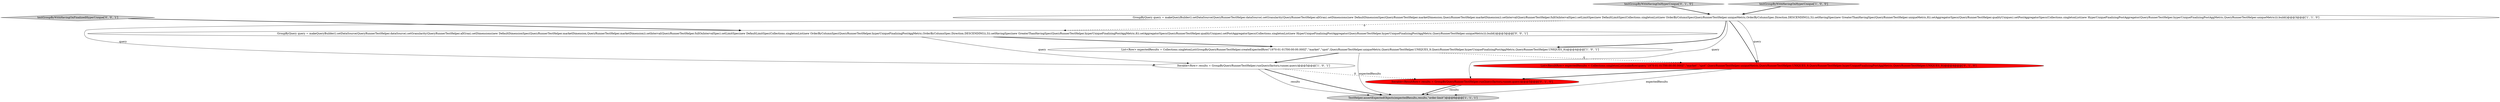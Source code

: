 digraph {
2 [style = filled, label = "List<Row> expectedResults = Collections.singletonList(GroupByQueryRunnerTestHelper.createExpectedRow(\"1970-01-01T00:00:00.000Z\",\"market\",\"spot\",QueryRunnerTestHelper.uniqueMetric,QueryRunnerTestHelper.UNIQUES_9,QueryRunnerTestHelper.hyperUniqueFinalizingPostAggMetric,QueryRunnerTestHelper.UNIQUES_9))@@@4@@@['1', '0', '1']", fillcolor = white, shape = ellipse image = "AAA0AAABBB1BBB"];
9 [style = filled, label = "testGroupByWithHavingOnFinalizedHyperUnique['0', '0', '1']", fillcolor = lightgray, shape = diamond image = "AAA0AAABBB3BBB"];
1 [style = filled, label = "GroupByQuery query = makeQueryBuilder().setDataSource(QueryRunnerTestHelper.dataSource).setGranularity(QueryRunnerTestHelper.allGran).setDimensions(new DefaultDimensionSpec(QueryRunnerTestHelper.marketDimension,QueryRunnerTestHelper.marketDimension)).setInterval(QueryRunnerTestHelper.fullOnIntervalSpec).setLimitSpec(new DefaultLimitSpec(Collections.singletonList(new OrderByColumnSpec(QueryRunnerTestHelper.uniqueMetric,OrderByColumnSpec.Direction.DESCENDING)),3)).setHavingSpec(new GreaterThanHavingSpec(QueryRunnerTestHelper.uniqueMetric,8)).setAggregatorSpecs(QueryRunnerTestHelper.qualityUniques).setPostAggregatorSpecs(Collections.singletonList(new HyperUniqueFinalizingPostAggregator(QueryRunnerTestHelper.hyperUniqueFinalizingPostAggMetric,QueryRunnerTestHelper.uniqueMetric))).build()@@@3@@@['1', '1', '0']", fillcolor = white, shape = ellipse image = "AAA0AAABBB1BBB"];
5 [style = filled, label = "Iterable<ResultRow> results = GroupByQueryRunnerTestHelper.runQuery(factory,runner,query)@@@5@@@['0', '1', '0']", fillcolor = red, shape = ellipse image = "AAA1AAABBB2BBB"];
3 [style = filled, label = "TestHelper.assertExpectedObjects(expectedResults,results,\"order-limit\")@@@6@@@['1', '1', '1']", fillcolor = lightgray, shape = ellipse image = "AAA0AAABBB1BBB"];
0 [style = filled, label = "Iterable<Row> results = GroupByQueryRunnerTestHelper.runQuery(factory,runner,query)@@@5@@@['1', '0', '1']", fillcolor = white, shape = ellipse image = "AAA0AAABBB1BBB"];
8 [style = filled, label = "GroupByQuery query = makeQueryBuilder().setDataSource(QueryRunnerTestHelper.dataSource).setGranularity(QueryRunnerTestHelper.allGran).setDimensions(new DefaultDimensionSpec(QueryRunnerTestHelper.marketDimension,QueryRunnerTestHelper.marketDimension)).setInterval(QueryRunnerTestHelper.fullOnIntervalSpec).setLimitSpec(new DefaultLimitSpec(Collections.singletonList(new OrderByColumnSpec(QueryRunnerTestHelper.hyperUniqueFinalizingPostAggMetric,OrderByColumnSpec.Direction.DESCENDING)),3)).setHavingSpec(new GreaterThanHavingSpec(QueryRunnerTestHelper.hyperUniqueFinalizingPostAggMetric,8)).setAggregatorSpecs(QueryRunnerTestHelper.qualityUniques).setPostAggregatorSpecs(Collections.singletonList(new HyperUniqueFinalizingPostAggregator(QueryRunnerTestHelper.hyperUniqueFinalizingPostAggMetric,QueryRunnerTestHelper.uniqueMetric))).build()@@@3@@@['0', '0', '1']", fillcolor = white, shape = ellipse image = "AAA0AAABBB3BBB"];
7 [style = filled, label = "testGroupByWithHavingOnHyperUnique['0', '1', '0']", fillcolor = lightgray, shape = diamond image = "AAA0AAABBB2BBB"];
6 [style = filled, label = "List<ResultRow> expectedResults = Collections.singletonList(makeRow(query,\"1970-01-01T00:00:00.000Z\",\"market\",\"spot\",QueryRunnerTestHelper.uniqueMetric,QueryRunnerTestHelper.UNIQUES_9,QueryRunnerTestHelper.hyperUniqueFinalizingPostAggMetric,QueryRunnerTestHelper.UNIQUES_9))@@@4@@@['0', '1', '0']", fillcolor = red, shape = ellipse image = "AAA1AAABBB2BBB"];
4 [style = filled, label = "testGroupByWithHavingOnHyperUnique['1', '0', '0']", fillcolor = lightgray, shape = diamond image = "AAA0AAABBB1BBB"];
0->3 [style = bold, label=""];
5->3 [style = bold, label=""];
2->3 [style = solid, label="expectedResults"];
6->3 [style = solid, label="expectedResults"];
7->1 [style = bold, label=""];
0->5 [style = dashed, label="0"];
8->0 [style = solid, label="query"];
0->3 [style = solid, label="results"];
9->8 [style = bold, label=""];
1->6 [style = solid, label="query"];
6->5 [style = bold, label=""];
2->0 [style = bold, label=""];
1->6 [style = bold, label=""];
8->2 [style = bold, label=""];
1->5 [style = solid, label="query"];
2->6 [style = dashed, label="0"];
1->8 [style = dashed, label="0"];
4->1 [style = bold, label=""];
1->2 [style = bold, label=""];
5->3 [style = solid, label="results"];
1->0 [style = solid, label="query"];
}
